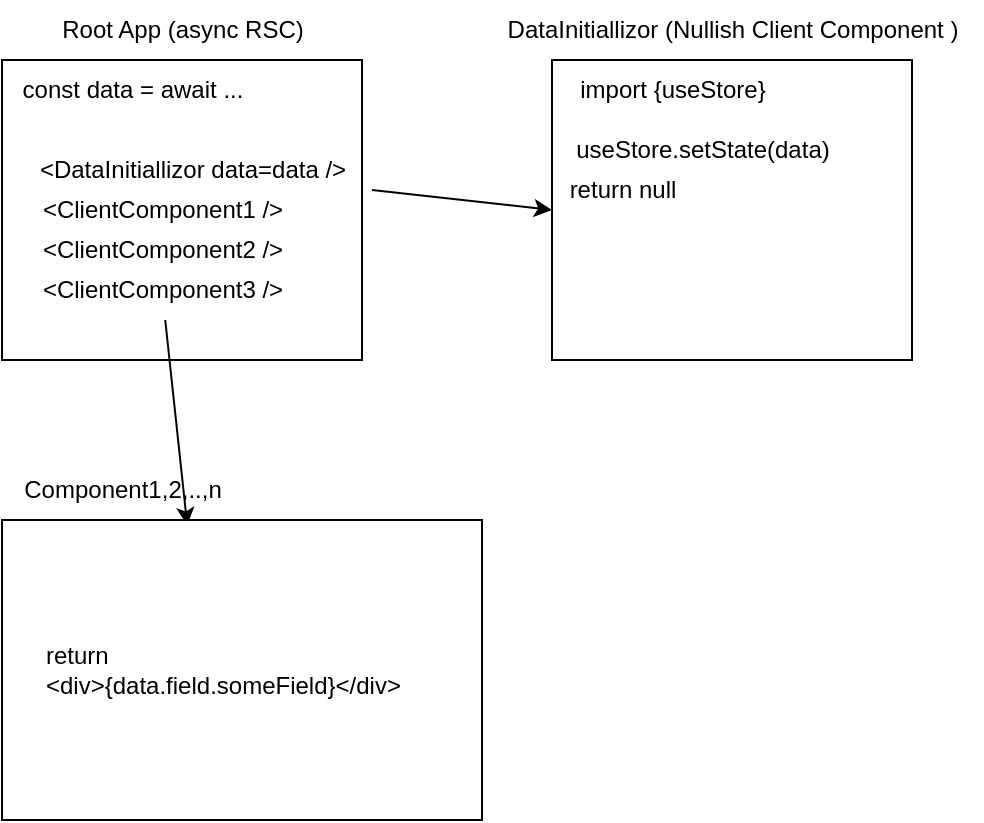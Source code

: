 <mxfile>
    <diagram id="AY5_hbLYw2KWqAufFVLH" name="Page-1">
        <mxGraphModel dx="585" dy="558" grid="1" gridSize="10" guides="1" tooltips="1" connect="1" arrows="1" fold="1" page="1" pageScale="1" pageWidth="850" pageHeight="1100" math="0" shadow="0">
            <root>
                <mxCell id="0"/>
                <mxCell id="1" parent="0"/>
                <mxCell id="2" value="" style="whiteSpace=wrap;html=1;" vertex="1" parent="1">
                    <mxGeometry x="240" y="250" width="180" height="150" as="geometry"/>
                </mxCell>
                <mxCell id="3" value="Root App (async RSC)" style="text;html=1;align=center;verticalAlign=middle;resizable=0;points=[];autosize=1;strokeColor=none;fillColor=none;" vertex="1" parent="1">
                    <mxGeometry x="260" y="220" width="140" height="30" as="geometry"/>
                </mxCell>
                <mxCell id="4" value="" style="whiteSpace=wrap;html=1;" vertex="1" parent="1">
                    <mxGeometry x="515" y="250" width="180" height="150" as="geometry"/>
                </mxCell>
                <mxCell id="5" value="DataInitiallizor (Nullish Client Component )" style="text;html=1;align=center;verticalAlign=middle;resizable=0;points=[];autosize=1;strokeColor=none;fillColor=none;" vertex="1" parent="1">
                    <mxGeometry x="480" y="220" width="250" height="30" as="geometry"/>
                </mxCell>
                <mxCell id="6" value="const data = await ..." style="text;html=1;align=center;verticalAlign=middle;resizable=0;points=[];autosize=1;strokeColor=none;fillColor=none;" vertex="1" parent="1">
                    <mxGeometry x="240" y="250" width="130" height="30" as="geometry"/>
                </mxCell>
                <mxCell id="11" style="edgeStyle=none;html=1;entryX=0;entryY=0.5;entryDx=0;entryDy=0;" edge="1" parent="1" source="7" target="4">
                    <mxGeometry relative="1" as="geometry"/>
                </mxCell>
                <mxCell id="7" value="&amp;lt;DataInitiallizor data=data /&amp;gt;" style="text;html=1;align=center;verticalAlign=middle;resizable=0;points=[];autosize=1;strokeColor=none;fillColor=none;" vertex="1" parent="1">
                    <mxGeometry x="245" y="290" width="180" height="30" as="geometry"/>
                </mxCell>
                <mxCell id="8" value="&amp;lt;ClientComponent1 /&amp;gt;" style="text;html=1;align=center;verticalAlign=middle;resizable=0;points=[];autosize=1;strokeColor=none;fillColor=none;" vertex="1" parent="1">
                    <mxGeometry x="250" y="310" width="140" height="30" as="geometry"/>
                </mxCell>
                <mxCell id="9" value="&amp;lt;ClientComponent2&amp;nbsp;/&amp;gt;" style="text;html=1;align=center;verticalAlign=middle;resizable=0;points=[];autosize=1;strokeColor=none;fillColor=none;" vertex="1" parent="1">
                    <mxGeometry x="250" y="330" width="140" height="30" as="geometry"/>
                </mxCell>
                <mxCell id="21" style="edgeStyle=none;html=1;entryX=0.772;entryY=1.09;entryDx=0;entryDy=0;entryPerimeter=0;" edge="1" parent="1" source="10" target="16">
                    <mxGeometry relative="1" as="geometry"/>
                </mxCell>
                <mxCell id="10" value="&amp;lt;ClientComponent3 /&amp;gt;" style="text;html=1;align=center;verticalAlign=middle;resizable=0;points=[];autosize=1;strokeColor=none;fillColor=none;" vertex="1" parent="1">
                    <mxGeometry x="250" y="350" width="140" height="30" as="geometry"/>
                </mxCell>
                <mxCell id="12" value="import {useStore}" style="text;html=1;align=center;verticalAlign=middle;resizable=0;points=[];autosize=1;strokeColor=none;fillColor=none;" vertex="1" parent="1">
                    <mxGeometry x="515" y="250" width="120" height="30" as="geometry"/>
                </mxCell>
                <mxCell id="13" value="useStore.setState(data)" style="text;html=1;align=center;verticalAlign=middle;resizable=0;points=[];autosize=1;strokeColor=none;fillColor=none;" vertex="1" parent="1">
                    <mxGeometry x="515" y="280" width="150" height="30" as="geometry"/>
                </mxCell>
                <mxCell id="14" value="return null" style="text;html=1;align=center;verticalAlign=middle;resizable=0;points=[];autosize=1;strokeColor=none;fillColor=none;" vertex="1" parent="1">
                    <mxGeometry x="510" y="300" width="80" height="30" as="geometry"/>
                </mxCell>
                <mxCell id="15" value="" style="whiteSpace=wrap;html=1;" vertex="1" parent="1">
                    <mxGeometry x="240" y="480" width="240" height="150" as="geometry"/>
                </mxCell>
                <mxCell id="16" value="Component1,2,..,n" style="text;html=1;align=center;verticalAlign=middle;resizable=0;points=[];autosize=1;strokeColor=none;fillColor=none;" vertex="1" parent="1">
                    <mxGeometry x="240" y="450" width="120" height="30" as="geometry"/>
                </mxCell>
                <mxCell id="20" value="return &lt;br&gt;&amp;lt;div&amp;gt;{data.field.someField}&amp;lt;/div&amp;gt;" style="text;html=1;align=left;verticalAlign=middle;resizable=0;points=[];autosize=1;strokeColor=none;fillColor=none;" vertex="1" parent="1">
                    <mxGeometry x="260" y="535" width="200" height="40" as="geometry"/>
                </mxCell>
            </root>
        </mxGraphModel>
    </diagram>
</mxfile>